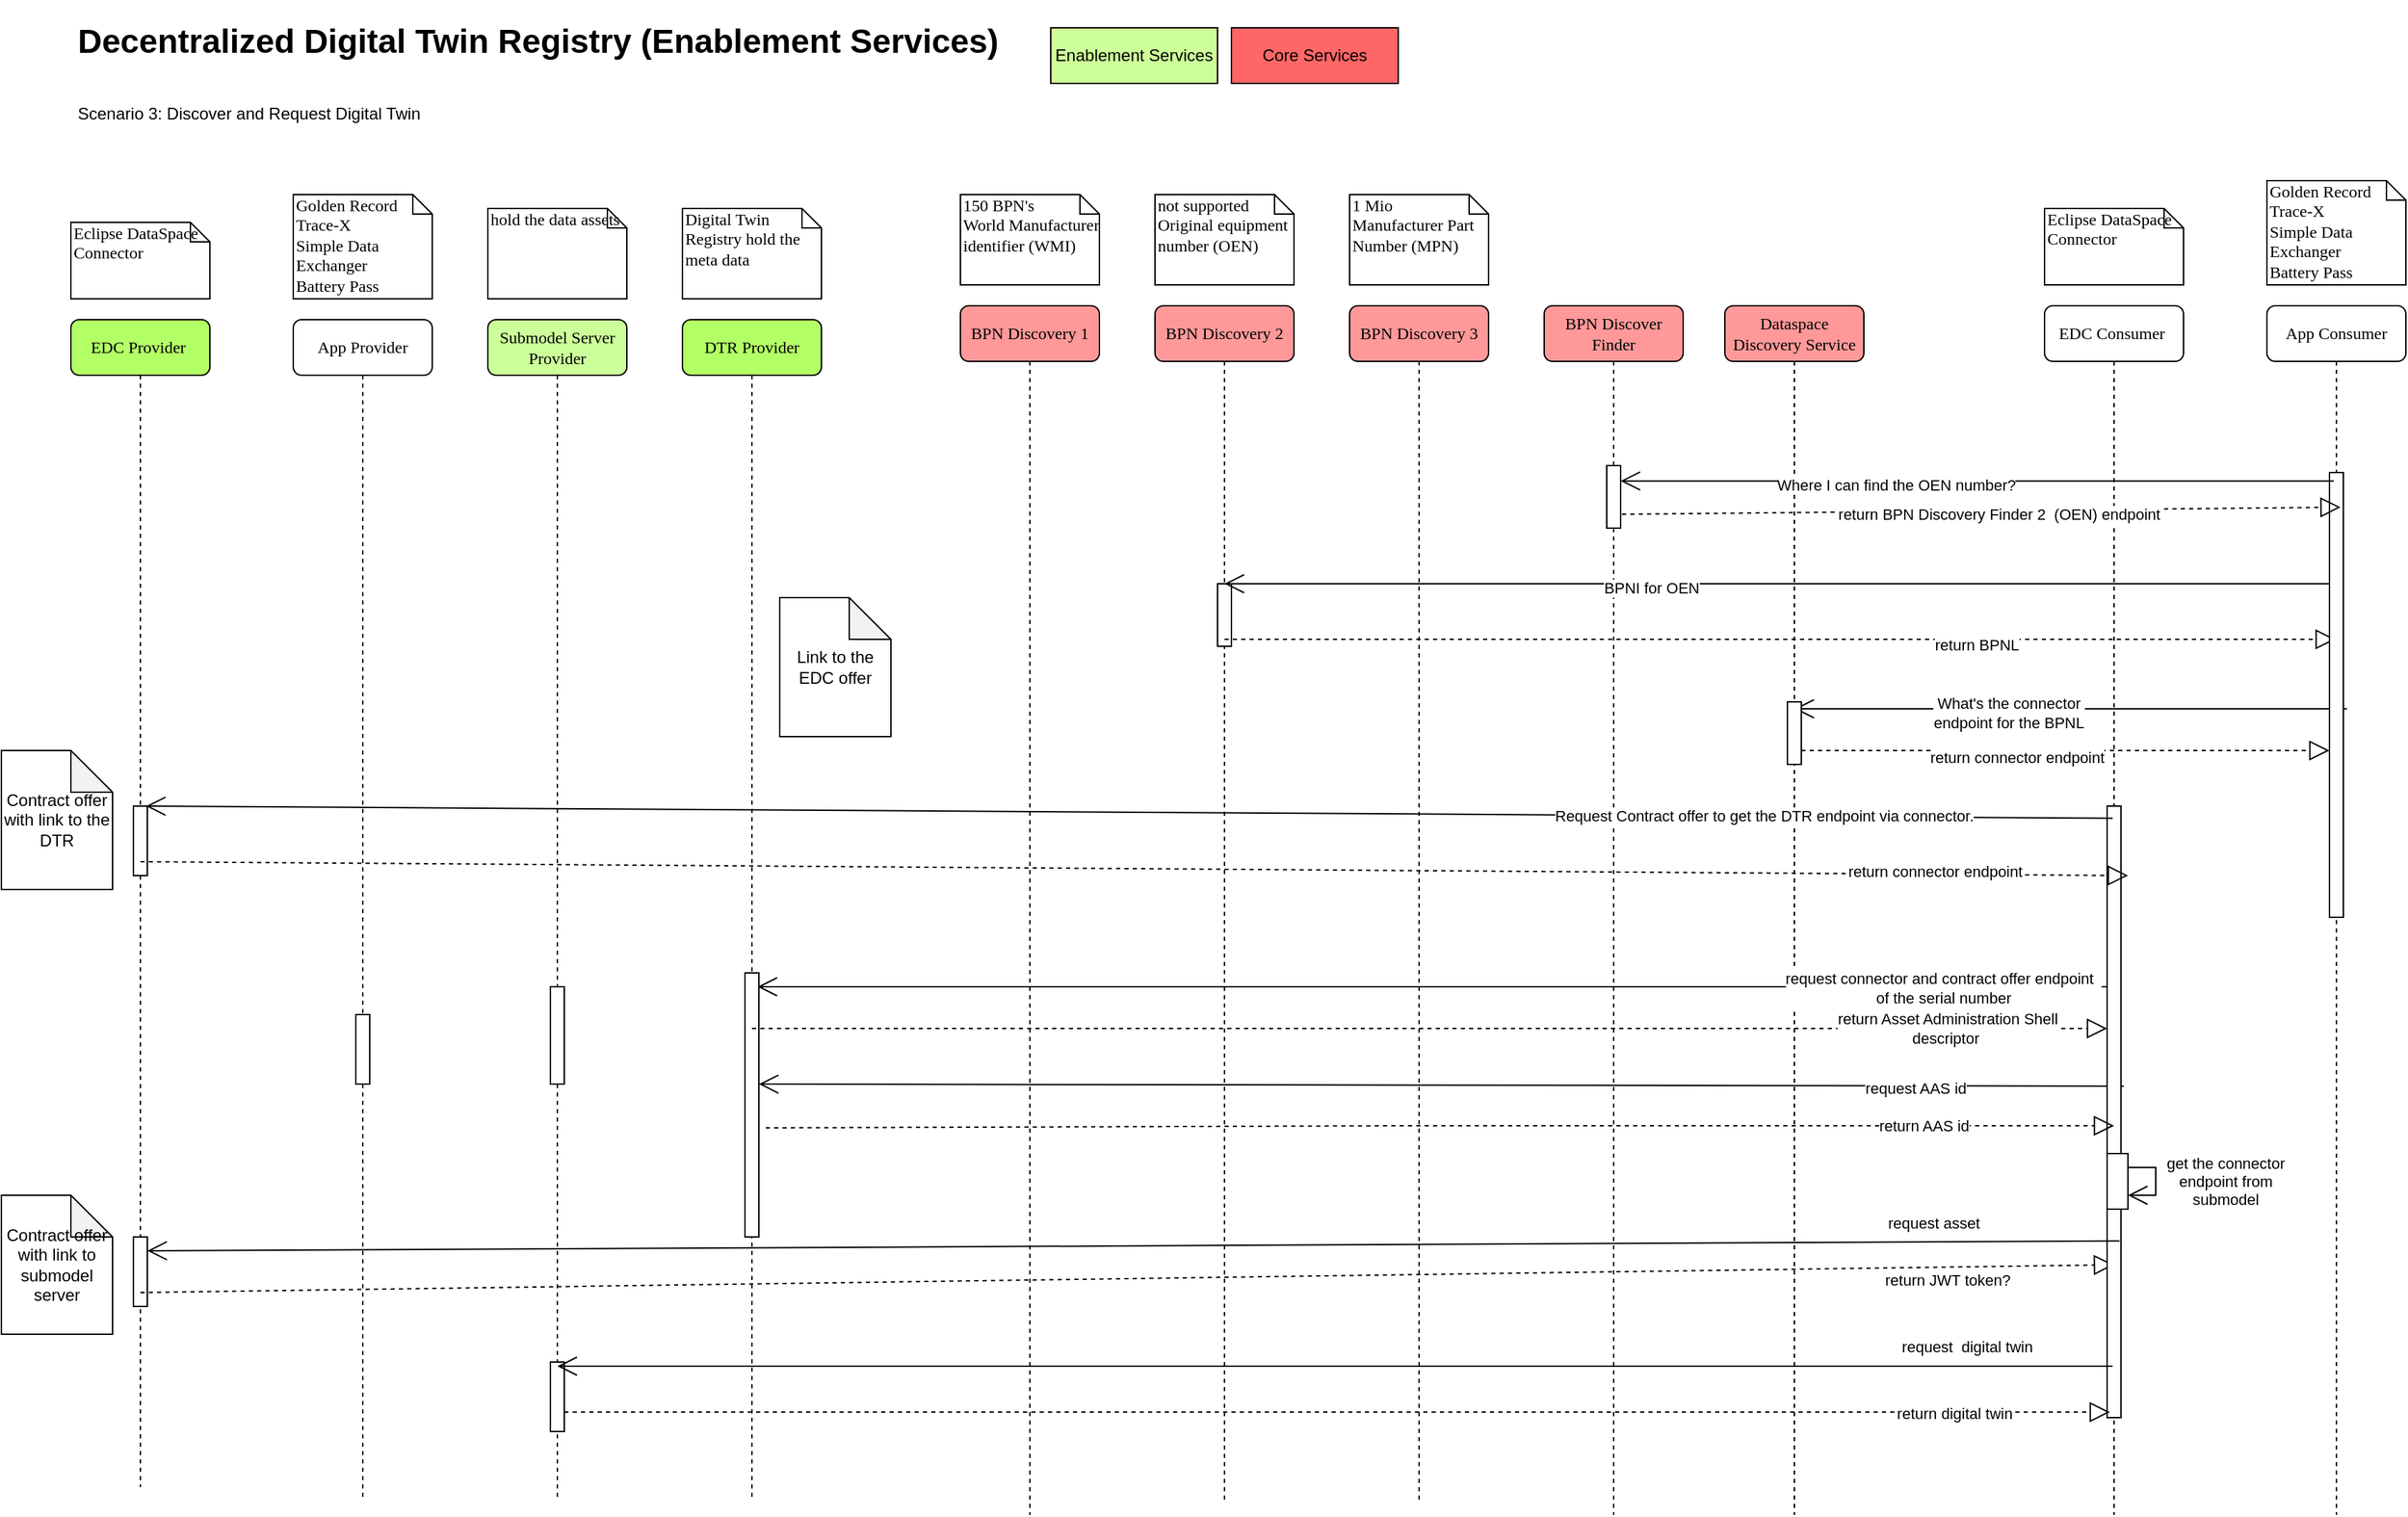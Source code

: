 <mxfile version="21.6.8" type="github">
  <diagram name="Page-1" id="13e1069c-82ec-6db2-03f1-153e76fe0fe0">
    <mxGraphModel dx="2366" dy="1541" grid="1" gridSize="10" guides="1" tooltips="1" connect="1" arrows="1" fold="1" page="1" pageScale="1" pageWidth="1100" pageHeight="850" background="none" math="0" shadow="0">
      <root>
        <mxCell id="0" />
        <mxCell id="1" parent="0" />
        <mxCell id="7baba1c4bc27f4b0-4" value="BPN Discovery 1" style="shape=umlLifeline;perimeter=lifelinePerimeter;whiteSpace=wrap;html=1;container=1;collapsible=0;recursiveResize=0;outlineConnect=0;rounded=1;shadow=0;comic=0;labelBackgroundColor=none;strokeWidth=1;fontFamily=Verdana;fontSize=12;align=center;fillColor=#FF9999;" parent="1" vertex="1">
          <mxGeometry x="540" y="80" width="100" height="870" as="geometry" />
        </mxCell>
        <mxCell id="q9l-MDPdD40MSJEn-up7-77" value="" style="endArrow=open;endFill=1;endSize=12;html=1;rounded=0;entryX=0.9;entryY=0.519;entryDx=0;entryDy=0;entryPerimeter=0;exitX=1.1;exitY=0.759;exitDx=0;exitDy=0;exitPerimeter=0;" edge="1" parent="7baba1c4bc27f4b0-4">
          <mxGeometry width="160" relative="1" as="geometry">
            <mxPoint x="837" y="561.5" as="sourcePoint" />
            <mxPoint x="-145" y="560.0" as="targetPoint" />
            <Array as="points" />
          </mxGeometry>
        </mxCell>
        <mxCell id="q9l-MDPdD40MSJEn-up7-78" value="request AAS id" style="edgeLabel;html=1;align=center;verticalAlign=middle;resizable=0;points=[];" vertex="1" connectable="0" parent="q9l-MDPdD40MSJEn-up7-77">
          <mxGeometry x="-0.757" y="1" relative="1" as="geometry">
            <mxPoint x="-31" as="offset" />
          </mxGeometry>
        </mxCell>
        <mxCell id="7baba1c4bc27f4b0-5" value="BPN Discovery 2" style="shape=umlLifeline;perimeter=lifelinePerimeter;whiteSpace=wrap;html=1;container=1;collapsible=0;recursiveResize=0;outlineConnect=0;rounded=1;shadow=0;comic=0;labelBackgroundColor=none;strokeWidth=1;fontFamily=Verdana;fontSize=12;align=center;fillColor=#FF9999;" parent="1" vertex="1">
          <mxGeometry x="680" y="80" width="100" height="860" as="geometry" />
        </mxCell>
        <mxCell id="q9l-MDPdD40MSJEn-up7-57" value="" style="html=1;points=[];perimeter=orthogonalPerimeter;rounded=0;shadow=0;comic=0;labelBackgroundColor=none;strokeWidth=1;fontFamily=Verdana;fontSize=12;align=center;" vertex="1" parent="7baba1c4bc27f4b0-5">
          <mxGeometry x="45" y="200" width="10" height="45" as="geometry" />
        </mxCell>
        <mxCell id="q9l-MDPdD40MSJEn-up7-62" value="" style="endArrow=block;dashed=1;endFill=0;endSize=12;html=1;rounded=0;" edge="1" parent="7baba1c4bc27f4b0-5" target="q9l-MDPdD40MSJEn-up7-45">
          <mxGeometry width="160" relative="1" as="geometry">
            <mxPoint x="50" y="240" as="sourcePoint" />
            <mxPoint x="210" y="240" as="targetPoint" />
          </mxGeometry>
        </mxCell>
        <mxCell id="q9l-MDPdD40MSJEn-up7-63" value="return BPNL" style="edgeLabel;html=1;align=center;verticalAlign=middle;resizable=0;points=[];" vertex="1" connectable="0" parent="q9l-MDPdD40MSJEn-up7-62">
          <mxGeometry x="0.353" y="-4" relative="1" as="geometry">
            <mxPoint as="offset" />
          </mxGeometry>
        </mxCell>
        <mxCell id="7baba1c4bc27f4b0-6" value="BPN Discovery 3" style="shape=umlLifeline;perimeter=lifelinePerimeter;whiteSpace=wrap;html=1;container=1;collapsible=0;recursiveResize=0;outlineConnect=0;rounded=1;shadow=0;comic=0;labelBackgroundColor=none;strokeWidth=1;fontFamily=Verdana;fontSize=12;align=center;fillColor=#FF9999;" parent="1" vertex="1">
          <mxGeometry x="820" y="80" width="100" height="860" as="geometry" />
        </mxCell>
        <mxCell id="q9l-MDPdD40MSJEn-up7-64" value="" style="endArrow=open;endFill=1;endSize=12;html=1;rounded=0;exitX=0.3;exitY=0.019;exitDx=0;exitDy=0;exitPerimeter=0;" edge="1" parent="7baba1c4bc27f4b0-6" target="7baba1c4bc27f4b0-7">
          <mxGeometry width="160" relative="1" as="geometry">
            <mxPoint x="717.5" y="290" as="sourcePoint" />
            <mxPoint x="-77.5" y="290" as="targetPoint" />
          </mxGeometry>
        </mxCell>
        <mxCell id="q9l-MDPdD40MSJEn-up7-65" value="What&#39;s the connector &lt;br&gt;endpoint for the BPNL" style="edgeLabel;html=1;align=center;verticalAlign=middle;resizable=0;points=[];" vertex="1" connectable="0" parent="q9l-MDPdD40MSJEn-up7-64">
          <mxGeometry x="0.228" y="3" relative="1" as="geometry">
            <mxPoint as="offset" />
          </mxGeometry>
        </mxCell>
        <mxCell id="7baba1c4bc27f4b0-7" value="Dataspace Discovery Service" style="shape=umlLifeline;perimeter=lifelinePerimeter;whiteSpace=wrap;html=1;container=1;collapsible=0;recursiveResize=0;outlineConnect=0;rounded=1;shadow=0;comic=0;labelBackgroundColor=none;strokeWidth=1;fontFamily=Verdana;fontSize=12;align=center;fillColor=#FF9999;" parent="1" vertex="1">
          <mxGeometry x="1090" y="80" width="100" height="870" as="geometry" />
        </mxCell>
        <mxCell id="q9l-MDPdD40MSJEn-up7-66" value="" style="html=1;points=[];perimeter=orthogonalPerimeter;rounded=0;shadow=0;comic=0;labelBackgroundColor=none;strokeWidth=1;fontFamily=Verdana;fontSize=12;align=center;" vertex="1" parent="7baba1c4bc27f4b0-7">
          <mxGeometry x="45" y="285" width="10" height="45" as="geometry" />
        </mxCell>
        <mxCell id="q9l-MDPdD40MSJEn-up7-74" value="" style="endArrow=open;endFill=1;endSize=12;html=1;rounded=0;entryX=0.54;entryY=0.807;entryDx=0;entryDy=0;entryPerimeter=0;" edge="1" parent="7baba1c4bc27f4b0-7">
          <mxGeometry width="160" relative="1" as="geometry">
            <mxPoint x="275" y="490.0" as="sourcePoint" />
            <mxPoint x="-696" y="490.0" as="targetPoint" />
          </mxGeometry>
        </mxCell>
        <mxCell id="q9l-MDPdD40MSJEn-up7-75" value="request connector and contract offer endpoint &amp;nbsp;&lt;br&gt;of the serial number" style="edgeLabel;html=1;align=center;verticalAlign=middle;resizable=0;points=[];" vertex="1" connectable="0" parent="q9l-MDPdD40MSJEn-up7-74">
          <mxGeometry x="-0.757" y="1" relative="1" as="geometry">
            <mxPoint as="offset" />
          </mxGeometry>
        </mxCell>
        <mxCell id="7baba1c4bc27f4b0-43" value="150 BPN&#39;s&lt;br&gt;World Manufacturer identifier (WMI)" style="shape=note;whiteSpace=wrap;html=1;size=14;verticalAlign=top;align=left;spacingTop=-6;rounded=0;shadow=0;comic=0;labelBackgroundColor=none;strokeWidth=1;fontFamily=Verdana;fontSize=12" parent="1" vertex="1">
          <mxGeometry x="540" width="100" height="65" as="geometry" />
        </mxCell>
        <mxCell id="7baba1c4bc27f4b0-44" value="not supported&lt;br&gt;Original equipment number (OEN)" style="shape=note;whiteSpace=wrap;html=1;size=14;verticalAlign=top;align=left;spacingTop=-6;rounded=0;shadow=0;comic=0;labelBackgroundColor=none;strokeWidth=1;fontFamily=Verdana;fontSize=12" parent="1" vertex="1">
          <mxGeometry x="680" width="100" height="65" as="geometry" />
        </mxCell>
        <mxCell id="7baba1c4bc27f4b0-45" value="1 Mio&lt;br&gt;Manufacturer Part Number (MPN)" style="shape=note;whiteSpace=wrap;html=1;size=14;verticalAlign=top;align=left;spacingTop=-6;rounded=0;shadow=0;comic=0;labelBackgroundColor=none;strokeWidth=1;fontFamily=Verdana;fontSize=12" parent="1" vertex="1">
          <mxGeometry x="820" width="100" height="65" as="geometry" />
        </mxCell>
        <mxCell id="F-69Bmwsysw-YoAs_LHj-1" value="&lt;h1&gt;Decentralized Digital Twin Registry (Enablement Services)&lt;/h1&gt;&lt;div&gt;&lt;br&gt;&lt;/div&gt;&lt;div&gt;Scenario 3: Discover and Request Digital Twin&lt;br&gt;&lt;/div&gt;" style="text;html=1;strokeColor=none;fillColor=none;spacing=5;spacingTop=-20;whiteSpace=wrap;overflow=hidden;rounded=0;" parent="1" vertex="1">
          <mxGeometry x="-100" y="-130" width="720" height="120" as="geometry" />
        </mxCell>
        <mxCell id="F-69Bmwsysw-YoAs_LHj-3" value="BPN Discover Finder" style="shape=umlLifeline;perimeter=lifelinePerimeter;whiteSpace=wrap;html=1;container=1;collapsible=0;recursiveResize=0;outlineConnect=0;rounded=1;shadow=0;comic=0;labelBackgroundColor=none;strokeWidth=1;fontFamily=Verdana;fontSize=12;align=center;fillColor=#FF9999;" parent="1" vertex="1">
          <mxGeometry x="960" y="80" width="100" height="870" as="geometry" />
        </mxCell>
        <mxCell id="q9l-MDPdD40MSJEn-up7-53" value="" style="html=1;points=[];perimeter=orthogonalPerimeter;rounded=0;shadow=0;comic=0;labelBackgroundColor=none;strokeWidth=1;fontFamily=Verdana;fontSize=12;align=center;" vertex="1" parent="F-69Bmwsysw-YoAs_LHj-3">
          <mxGeometry x="45" y="115" width="10" height="45" as="geometry" />
        </mxCell>
        <mxCell id="q9l-MDPdD40MSJEn-up7-58" value="" style="endArrow=open;endFill=1;endSize=12;html=1;rounded=0;exitX=0.3;exitY=0.019;exitDx=0;exitDy=0;exitPerimeter=0;" edge="1" parent="F-69Bmwsysw-YoAs_LHj-3" target="7baba1c4bc27f4b0-5">
          <mxGeometry width="160" relative="1" as="geometry">
            <mxPoint x="565" y="200" as="sourcePoint" />
            <mxPoint x="52" y="200" as="targetPoint" />
          </mxGeometry>
        </mxCell>
        <mxCell id="q9l-MDPdD40MSJEn-up7-59" value="BPNI for OEN" style="edgeLabel;html=1;align=center;verticalAlign=middle;resizable=0;points=[];" vertex="1" connectable="0" parent="q9l-MDPdD40MSJEn-up7-58">
          <mxGeometry x="0.228" y="3" relative="1" as="geometry">
            <mxPoint as="offset" />
          </mxGeometry>
        </mxCell>
        <mxCell id="q9l-MDPdD40MSJEn-up7-22" value="EDC Provider&amp;nbsp;" style="shape=umlLifeline;perimeter=lifelinePerimeter;whiteSpace=wrap;html=1;container=1;collapsible=0;recursiveResize=0;outlineConnect=0;rounded=1;shadow=0;comic=0;labelBackgroundColor=none;strokeWidth=1;fontFamily=Verdana;fontSize=12;align=center;fillColor=#B3FF66;" vertex="1" parent="1">
          <mxGeometry x="-100" y="90" width="100" height="840" as="geometry" />
        </mxCell>
        <mxCell id="q9l-MDPdD40MSJEn-up7-23" value="" style="html=1;points=[];perimeter=orthogonalPerimeter;rounded=0;shadow=0;comic=0;labelBackgroundColor=none;strokeWidth=1;fontFamily=Verdana;fontSize=12;align=center;" vertex="1" parent="q9l-MDPdD40MSJEn-up7-22">
          <mxGeometry x="45" y="350" width="10" height="50" as="geometry" />
        </mxCell>
        <mxCell id="q9l-MDPdD40MSJEn-up7-86" value="" style="html=1;points=[];perimeter=orthogonalPerimeter;rounded=0;shadow=0;comic=0;labelBackgroundColor=none;strokeWidth=1;fontFamily=Verdana;fontSize=12;align=center;" vertex="1" parent="q9l-MDPdD40MSJEn-up7-22">
          <mxGeometry x="45" y="660" width="10" height="50" as="geometry" />
        </mxCell>
        <mxCell id="q9l-MDPdD40MSJEn-up7-87" value="" style="endArrow=block;dashed=1;endFill=0;endSize=12;html=1;rounded=0;entryX=0.5;entryY=0.75;entryDx=0;entryDy=0;entryPerimeter=0;" edge="1" parent="q9l-MDPdD40MSJEn-up7-22" target="q9l-MDPdD40MSJEn-up7-44">
          <mxGeometry width="160" relative="1" as="geometry">
            <mxPoint x="50" y="700" as="sourcePoint" />
            <mxPoint x="210" y="700" as="targetPoint" />
          </mxGeometry>
        </mxCell>
        <mxCell id="q9l-MDPdD40MSJEn-up7-88" value="return JWT token?" style="edgeLabel;html=1;align=center;verticalAlign=middle;resizable=0;points=[];" vertex="1" connectable="0" parent="q9l-MDPdD40MSJEn-up7-87">
          <mxGeometry x="-0.128" y="-3" relative="1" as="geometry">
            <mxPoint x="681" y="-4" as="offset" />
          </mxGeometry>
        </mxCell>
        <mxCell id="q9l-MDPdD40MSJEn-up7-24" value="App Provider" style="shape=umlLifeline;perimeter=lifelinePerimeter;whiteSpace=wrap;html=1;container=1;collapsible=0;recursiveResize=0;outlineConnect=0;rounded=1;shadow=0;comic=0;labelBackgroundColor=none;strokeWidth=1;fontFamily=Verdana;fontSize=12;align=center;fillColor=none;" vertex="1" parent="1">
          <mxGeometry x="60" y="90" width="100" height="850" as="geometry" />
        </mxCell>
        <mxCell id="q9l-MDPdD40MSJEn-up7-25" value="" style="html=1;points=[];perimeter=orthogonalPerimeter;rounded=0;shadow=0;comic=0;labelBackgroundColor=none;strokeWidth=1;fontFamily=Verdana;fontSize=12;align=center;" vertex="1" parent="q9l-MDPdD40MSJEn-up7-24">
          <mxGeometry x="45" y="500" width="10" height="50" as="geometry" />
        </mxCell>
        <mxCell id="q9l-MDPdD40MSJEn-up7-26" value="Submodel Server Provider" style="shape=umlLifeline;perimeter=lifelinePerimeter;whiteSpace=wrap;html=1;container=1;collapsible=0;recursiveResize=0;outlineConnect=0;rounded=1;shadow=0;comic=0;labelBackgroundColor=none;strokeWidth=1;fontFamily=Verdana;fontSize=12;align=center;fillColor=#CCFF99;" vertex="1" parent="1">
          <mxGeometry x="200" y="90" width="100" height="850" as="geometry" />
        </mxCell>
        <mxCell id="q9l-MDPdD40MSJEn-up7-27" value="" style="html=1;points=[];perimeter=orthogonalPerimeter;rounded=0;shadow=0;comic=0;labelBackgroundColor=none;strokeWidth=1;fontFamily=Verdana;fontSize=12;align=center;" vertex="1" parent="q9l-MDPdD40MSJEn-up7-26">
          <mxGeometry x="45" y="480" width="10" height="70" as="geometry" />
        </mxCell>
        <mxCell id="q9l-MDPdD40MSJEn-up7-89" value="" style="html=1;points=[];perimeter=orthogonalPerimeter;rounded=0;shadow=0;comic=0;labelBackgroundColor=none;strokeWidth=1;fontFamily=Verdana;fontSize=12;align=center;" vertex="1" parent="q9l-MDPdD40MSJEn-up7-26">
          <mxGeometry x="45" y="750" width="10" height="50" as="geometry" />
        </mxCell>
        <mxCell id="q9l-MDPdD40MSJEn-up7-29" value="DTR Provider" style="shape=umlLifeline;perimeter=lifelinePerimeter;whiteSpace=wrap;html=1;container=1;collapsible=0;recursiveResize=0;outlineConnect=0;rounded=1;shadow=0;comic=0;labelBackgroundColor=none;strokeWidth=1;fontFamily=Verdana;fontSize=12;align=center;fillColor=#B3FF66;" vertex="1" parent="1">
          <mxGeometry x="340" y="90" width="100" height="850" as="geometry" />
        </mxCell>
        <mxCell id="q9l-MDPdD40MSJEn-up7-30" value="" style="html=1;points=[];perimeter=orthogonalPerimeter;rounded=0;shadow=0;comic=0;labelBackgroundColor=none;strokeWidth=1;fontFamily=Verdana;fontSize=12;align=center;" vertex="1" parent="q9l-MDPdD40MSJEn-up7-29">
          <mxGeometry x="45" y="470" width="10" height="190" as="geometry" />
        </mxCell>
        <mxCell id="q9l-MDPdD40MSJEn-up7-32" value="Eclipse DataSpace Connector" style="shape=note;whiteSpace=wrap;html=1;size=14;verticalAlign=top;align=left;spacingTop=-6;rounded=0;shadow=0;comic=0;labelBackgroundColor=none;strokeWidth=1;fontFamily=Verdana;fontSize=12" vertex="1" parent="1">
          <mxGeometry x="-100" y="20" width="100" height="55" as="geometry" />
        </mxCell>
        <mxCell id="q9l-MDPdD40MSJEn-up7-33" value="Golden Record&lt;br&gt;Trace-X&lt;br&gt;Simple Data Exchanger&lt;br&gt;Battery Pass" style="shape=note;whiteSpace=wrap;html=1;size=14;verticalAlign=top;align=left;spacingTop=-6;rounded=0;shadow=0;comic=0;labelBackgroundColor=none;strokeWidth=1;fontFamily=Verdana;fontSize=12" vertex="1" parent="1">
          <mxGeometry x="60" width="100" height="75" as="geometry" />
        </mxCell>
        <mxCell id="q9l-MDPdD40MSJEn-up7-34" value="hold the data assets" style="shape=note;whiteSpace=wrap;html=1;size=14;verticalAlign=top;align=left;spacingTop=-6;rounded=0;shadow=0;comic=0;labelBackgroundColor=none;strokeWidth=1;fontFamily=Verdana;fontSize=12" vertex="1" parent="1">
          <mxGeometry x="200" y="10" width="100" height="65" as="geometry" />
        </mxCell>
        <mxCell id="q9l-MDPdD40MSJEn-up7-35" value="Digital Twin Registry hold the meta data" style="shape=note;whiteSpace=wrap;html=1;size=14;verticalAlign=top;align=left;spacingTop=-6;rounded=0;shadow=0;comic=0;labelBackgroundColor=none;strokeWidth=1;fontFamily=Verdana;fontSize=12" vertex="1" parent="1">
          <mxGeometry x="340" y="10" width="100" height="65" as="geometry" />
        </mxCell>
        <mxCell id="q9l-MDPdD40MSJEn-up7-38" value="Contract offer with link to submodel server" style="shape=note;whiteSpace=wrap;html=1;backgroundOutline=1;darkOpacity=0.05;" vertex="1" parent="1">
          <mxGeometry x="-150" y="720" width="80" height="100" as="geometry" />
        </mxCell>
        <mxCell id="q9l-MDPdD40MSJEn-up7-43" value="EDC Consumer&amp;nbsp;" style="shape=umlLifeline;perimeter=lifelinePerimeter;whiteSpace=wrap;html=1;container=1;collapsible=0;recursiveResize=0;outlineConnect=0;rounded=1;shadow=0;comic=0;labelBackgroundColor=none;strokeWidth=1;fontFamily=Verdana;fontSize=12;align=center;" vertex="1" parent="1">
          <mxGeometry x="1320" y="80" width="100" height="870" as="geometry" />
        </mxCell>
        <mxCell id="q9l-MDPdD40MSJEn-up7-44" value="" style="html=1;points=[];perimeter=orthogonalPerimeter;rounded=0;shadow=0;comic=0;labelBackgroundColor=none;strokeWidth=1;fontFamily=Verdana;fontSize=12;align=center;" vertex="1" parent="q9l-MDPdD40MSJEn-up7-43">
          <mxGeometry x="45" y="360" width="10" height="440" as="geometry" />
        </mxCell>
        <mxCell id="q9l-MDPdD40MSJEn-up7-83" value="" style="html=1;points=[];perimeter=orthogonalPerimeter;outlineConnect=0;targetShapes=umlLifeline;portConstraint=eastwest;newEdgeStyle={&quot;edgeStyle&quot;:&quot;elbowEdgeStyle&quot;,&quot;elbow&quot;:&quot;vertical&quot;,&quot;curved&quot;:0,&quot;rounded&quot;:0};" vertex="1" parent="q9l-MDPdD40MSJEn-up7-43">
          <mxGeometry x="45" y="610" width="15" height="40" as="geometry" />
        </mxCell>
        <mxCell id="q9l-MDPdD40MSJEn-up7-84" value="get the connector &lt;br&gt;endpoint from &lt;br&gt;submodel" style="endArrow=open;endFill=1;endSize=12;html=1;rounded=0;elbow=vertical;" edge="1" parent="q9l-MDPdD40MSJEn-up7-43" source="q9l-MDPdD40MSJEn-up7-83" target="q9l-MDPdD40MSJEn-up7-83">
          <mxGeometry y="50" width="160" relative="1" as="geometry">
            <mxPoint x="-30" y="820" as="sourcePoint" />
            <mxPoint x="130" y="820" as="targetPoint" />
            <Array as="points">
              <mxPoint x="80" y="630" />
            </Array>
            <mxPoint as="offset" />
          </mxGeometry>
        </mxCell>
        <mxCell id="q9l-MDPdD40MSJEn-up7-45" value="App Consumer" style="shape=umlLifeline;perimeter=lifelinePerimeter;whiteSpace=wrap;html=1;container=1;collapsible=0;recursiveResize=0;outlineConnect=0;rounded=1;shadow=0;comic=0;labelBackgroundColor=none;strokeWidth=1;fontFamily=Verdana;fontSize=12;align=center;" vertex="1" parent="1">
          <mxGeometry x="1480" y="80" width="100" height="870" as="geometry" />
        </mxCell>
        <mxCell id="q9l-MDPdD40MSJEn-up7-46" value="" style="html=1;points=[];perimeter=orthogonalPerimeter;rounded=0;shadow=0;comic=0;labelBackgroundColor=none;strokeWidth=1;fontFamily=Verdana;fontSize=12;align=center;" vertex="1" parent="q9l-MDPdD40MSJEn-up7-45">
          <mxGeometry x="45" y="120" width="10" height="320" as="geometry" />
        </mxCell>
        <mxCell id="q9l-MDPdD40MSJEn-up7-47" value="Eclipse DataSpace Connector" style="shape=note;whiteSpace=wrap;html=1;size=14;verticalAlign=top;align=left;spacingTop=-6;rounded=0;shadow=0;comic=0;labelBackgroundColor=none;strokeWidth=1;fontFamily=Verdana;fontSize=12" vertex="1" parent="1">
          <mxGeometry x="1320" y="10" width="100" height="55" as="geometry" />
        </mxCell>
        <mxCell id="q9l-MDPdD40MSJEn-up7-48" value="Golden Record&lt;br&gt;Trace-X&lt;br&gt;Simple Data Exchanger&lt;br&gt;Battery Pass" style="shape=note;whiteSpace=wrap;html=1;size=14;verticalAlign=top;align=left;spacingTop=-6;rounded=0;shadow=0;comic=0;labelBackgroundColor=none;strokeWidth=1;fontFamily=Verdana;fontSize=12" vertex="1" parent="1">
          <mxGeometry x="1480" y="-10" width="100" height="75" as="geometry" />
        </mxCell>
        <mxCell id="q9l-MDPdD40MSJEn-up7-52" value="" style="endArrow=open;endFill=1;endSize=12;html=1;rounded=0;exitX=0.3;exitY=0.019;exitDx=0;exitDy=0;exitPerimeter=0;" edge="1" parent="1" source="q9l-MDPdD40MSJEn-up7-46" target="q9l-MDPdD40MSJEn-up7-53">
          <mxGeometry width="160" relative="1" as="geometry">
            <mxPoint x="890" y="190" as="sourcePoint" />
            <mxPoint x="1050" y="190" as="targetPoint" />
          </mxGeometry>
        </mxCell>
        <mxCell id="q9l-MDPdD40MSJEn-up7-54" value="Where I can find the OEN number?" style="edgeLabel;html=1;align=center;verticalAlign=middle;resizable=0;points=[];" vertex="1" connectable="0" parent="q9l-MDPdD40MSJEn-up7-52">
          <mxGeometry x="0.228" y="3" relative="1" as="geometry">
            <mxPoint as="offset" />
          </mxGeometry>
        </mxCell>
        <mxCell id="q9l-MDPdD40MSJEn-up7-55" value="" style="endArrow=block;dashed=1;endFill=0;endSize=12;html=1;rounded=0;entryX=0.8;entryY=0.078;entryDx=0;entryDy=0;entryPerimeter=0;exitX=1.1;exitY=0.778;exitDx=0;exitDy=0;exitPerimeter=0;" edge="1" parent="1" source="q9l-MDPdD40MSJEn-up7-53" target="q9l-MDPdD40MSJEn-up7-46">
          <mxGeometry width="160" relative="1" as="geometry">
            <mxPoint x="890" y="250" as="sourcePoint" />
            <mxPoint x="1050" y="250" as="targetPoint" />
          </mxGeometry>
        </mxCell>
        <mxCell id="q9l-MDPdD40MSJEn-up7-56" value="return BPN Discovery Finder 2 &amp;nbsp;(OEN) endpoint" style="edgeLabel;html=1;align=center;verticalAlign=middle;resizable=0;points=[];" vertex="1" connectable="0" parent="q9l-MDPdD40MSJEn-up7-55">
          <mxGeometry x="0.048" y="-2" relative="1" as="geometry">
            <mxPoint as="offset" />
          </mxGeometry>
        </mxCell>
        <mxCell id="q9l-MDPdD40MSJEn-up7-67" value="" style="endArrow=block;dashed=1;endFill=0;endSize=12;html=1;rounded=0;" edge="1" parent="1" source="q9l-MDPdD40MSJEn-up7-66" target="q9l-MDPdD40MSJEn-up7-46">
          <mxGeometry width="160" relative="1" as="geometry">
            <mxPoint x="840" y="480" as="sourcePoint" />
            <mxPoint x="1000" y="480" as="targetPoint" />
            <Array as="points">
              <mxPoint x="1180" y="400" />
            </Array>
          </mxGeometry>
        </mxCell>
        <mxCell id="q9l-MDPdD40MSJEn-up7-68" value="return connector endpoint" style="edgeLabel;html=1;align=center;verticalAlign=middle;resizable=0;points=[];" vertex="1" connectable="0" parent="q9l-MDPdD40MSJEn-up7-67">
          <mxGeometry x="-0.611" y="-3" relative="1" as="geometry">
            <mxPoint x="81" y="2" as="offset" />
          </mxGeometry>
        </mxCell>
        <mxCell id="q9l-MDPdD40MSJEn-up7-69" value="" style="endArrow=open;endFill=1;endSize=12;html=1;rounded=0;exitX=0.4;exitY=0.02;exitDx=0;exitDy=0;exitPerimeter=0;entryX=0.9;entryY=0;entryDx=0;entryDy=0;entryPerimeter=0;" edge="1" parent="1" source="q9l-MDPdD40MSJEn-up7-44" target="q9l-MDPdD40MSJEn-up7-23">
          <mxGeometry width="160" relative="1" as="geometry">
            <mxPoint x="830" y="490" as="sourcePoint" />
            <mxPoint x="990" y="490" as="targetPoint" />
          </mxGeometry>
        </mxCell>
        <mxCell id="q9l-MDPdD40MSJEn-up7-70" value="Request Contract offer to get the DTR endpoint via connector." style="edgeLabel;html=1;align=center;verticalAlign=middle;resizable=0;points=[];" vertex="1" connectable="0" parent="q9l-MDPdD40MSJEn-up7-69">
          <mxGeometry x="-0.645" relative="1" as="geometry">
            <mxPoint as="offset" />
          </mxGeometry>
        </mxCell>
        <mxCell id="q9l-MDPdD40MSJEn-up7-71" value="" style="endArrow=block;dashed=1;endFill=0;endSize=12;html=1;rounded=0;" edge="1" parent="1">
          <mxGeometry width="160" relative="1" as="geometry">
            <mxPoint x="-50" y="480" as="sourcePoint" />
            <mxPoint x="1380" y="490" as="targetPoint" />
            <Array as="points" />
          </mxGeometry>
        </mxCell>
        <mxCell id="q9l-MDPdD40MSJEn-up7-72" value="return connector endpoint" style="edgeLabel;html=1;align=center;verticalAlign=middle;resizable=0;points=[];" vertex="1" connectable="0" parent="q9l-MDPdD40MSJEn-up7-71">
          <mxGeometry x="-0.611" y="-3" relative="1" as="geometry">
            <mxPoint x="1013" y="2" as="offset" />
          </mxGeometry>
        </mxCell>
        <mxCell id="q9l-MDPdD40MSJEn-up7-73" value="" style="endArrow=block;dashed=1;endFill=0;endSize=12;html=1;rounded=0;" edge="1" parent="1" target="q9l-MDPdD40MSJEn-up7-44">
          <mxGeometry width="160" relative="1" as="geometry">
            <mxPoint x="390" y="600" as="sourcePoint" />
            <mxPoint x="550" y="600" as="targetPoint" />
          </mxGeometry>
        </mxCell>
        <mxCell id="q9l-MDPdD40MSJEn-up7-76" value="return Asset Administration Shell &lt;br&gt;descriptor&amp;nbsp;" style="edgeLabel;html=1;align=center;verticalAlign=middle;resizable=0;points=[];" vertex="1" connectable="0" parent="q9l-MDPdD40MSJEn-up7-73">
          <mxGeometry x="0.865" y="4" relative="1" as="geometry">
            <mxPoint x="-49" y="4" as="offset" />
          </mxGeometry>
        </mxCell>
        <mxCell id="q9l-MDPdD40MSJEn-up7-81" value="Link to the EDC offer" style="shape=note;whiteSpace=wrap;html=1;backgroundOutline=1;darkOpacity=0.05;" vertex="1" parent="1">
          <mxGeometry x="410" y="290" width="80" height="100" as="geometry" />
        </mxCell>
        <mxCell id="q9l-MDPdD40MSJEn-up7-79" value="" style="endArrow=block;dashed=1;endFill=0;endSize=12;html=1;rounded=0;exitX=0.5;exitY=0.75;exitDx=0;exitDy=0;exitPerimeter=0;" edge="1" parent="1">
          <mxGeometry width="160" relative="1" as="geometry">
            <mxPoint x="400" y="671.5" as="sourcePoint" />
            <mxPoint x="1370" y="670" as="targetPoint" />
            <Array as="points">
              <mxPoint x="860" y="670" />
              <mxPoint x="1310" y="670" />
            </Array>
          </mxGeometry>
        </mxCell>
        <mxCell id="q9l-MDPdD40MSJEn-up7-80" value="return AAS id" style="edgeLabel;html=1;align=center;verticalAlign=middle;resizable=0;points=[];" vertex="1" connectable="0" parent="q9l-MDPdD40MSJEn-up7-79">
          <mxGeometry x="0.718" relative="1" as="geometry">
            <mxPoint as="offset" />
          </mxGeometry>
        </mxCell>
        <mxCell id="q9l-MDPdD40MSJEn-up7-85" value="request asset" style="endArrow=open;endFill=1;endSize=12;html=1;rounded=0;entryX=1;entryY=0.2;entryDx=0;entryDy=0;entryPerimeter=0;exitX=0.9;exitY=0.711;exitDx=0;exitDy=0;exitPerimeter=0;" edge="1" parent="1" source="q9l-MDPdD40MSJEn-up7-44" target="q9l-MDPdD40MSJEn-up7-86">
          <mxGeometry x="-0.811" y="-14" width="160" relative="1" as="geometry">
            <mxPoint x="910" y="900" as="sourcePoint" />
            <mxPoint x="40" y="780" as="targetPoint" />
            <mxPoint as="offset" />
          </mxGeometry>
        </mxCell>
        <mxCell id="q9l-MDPdD40MSJEn-up7-90" value="request &amp;nbsp;digital twin" style="endArrow=open;endFill=1;endSize=12;html=1;rounded=0;exitX=0.9;exitY=0.711;exitDx=0;exitDy=0;exitPerimeter=0;" edge="1" parent="1" target="q9l-MDPdD40MSJEn-up7-26">
          <mxGeometry x="-0.811" y="-14" width="160" relative="1" as="geometry">
            <mxPoint x="1369" y="843" as="sourcePoint" />
            <mxPoint x="-50" y="850" as="targetPoint" />
            <mxPoint as="offset" />
          </mxGeometry>
        </mxCell>
        <mxCell id="q9l-MDPdD40MSJEn-up7-92" value="" style="endArrow=block;dashed=1;endFill=0;endSize=12;html=1;rounded=0;entryX=0.2;entryY=0.991;entryDx=0;entryDy=0;entryPerimeter=0;" edge="1" parent="1" source="q9l-MDPdD40MSJEn-up7-89" target="q9l-MDPdD40MSJEn-up7-44">
          <mxGeometry width="160" relative="1" as="geometry">
            <mxPoint x="-50" y="880" as="sourcePoint" />
            <mxPoint x="110" y="880" as="targetPoint" />
          </mxGeometry>
        </mxCell>
        <mxCell id="q9l-MDPdD40MSJEn-up7-93" value="return digital twin" style="edgeLabel;html=1;align=center;verticalAlign=middle;resizable=0;points=[];" vertex="1" connectable="0" parent="q9l-MDPdD40MSJEn-up7-92">
          <mxGeometry x="0.799" y="-1" relative="1" as="geometry">
            <mxPoint as="offset" />
          </mxGeometry>
        </mxCell>
        <mxCell id="q9l-MDPdD40MSJEn-up7-94" value="Contract offer with link to the DTR" style="shape=note;whiteSpace=wrap;html=1;backgroundOutline=1;darkOpacity=0.05;" vertex="1" parent="1">
          <mxGeometry x="-150" y="400" width="80" height="100" as="geometry" />
        </mxCell>
        <mxCell id="q9l-MDPdD40MSJEn-up7-95" value="Enablement Services" style="rounded=0;whiteSpace=wrap;html=1;fillColor=#CCFF99;" vertex="1" parent="1">
          <mxGeometry x="605" y="-120" width="120" height="40" as="geometry" />
        </mxCell>
        <mxCell id="q9l-MDPdD40MSJEn-up7-96" value="Core Services" style="rounded=0;whiteSpace=wrap;html=1;fillColor=#FF6666;" vertex="1" parent="1">
          <mxGeometry x="735" y="-120" width="120" height="40" as="geometry" />
        </mxCell>
      </root>
    </mxGraphModel>
  </diagram>
</mxfile>

